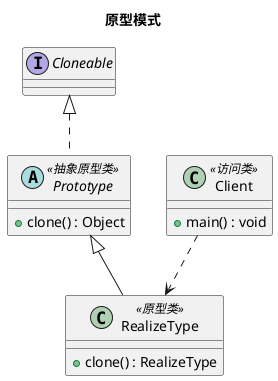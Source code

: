 @startuml

title 原型模式

Cloneable <|.. Prototype
Prototype <|-- RealizeType
Client ..> RealizeType


interface Cloneable

abstract class Prototype <<抽象原型类>> {
    + clone() : Object
}

class RealizeType <<原型类>> {
    + clone() : RealizeType
}

class Client <<访问类>> {
    + main() : void
}


newpage

title 带原型管理器的原型模式

Client .> PrototypeManager
PrototypeManager ..> Prototype
Prototype ...right...|> Cloneable
Prototype <|.. RealizeType1
Prototype <|.. RealizeType2


class PrototypeManager <<原型管理器>> {
    - map : HashMap<String, Object>

    + setPrototype(id String, prototype Prototype) : void
    + getPrototype(id String) : Prototype
}
note top of PrototypeManager : Client通过PrototypeManager来设置\n原型或获取原型.clone()对象。

interface Cloneable

abstract class Prototype <<抽象原型类>> {
    + clone() : Object
}

class RealizeType1 <<原型类1>> {
    + clone() : RealizeType1
}

class RealizeType2 <<原型类2>> {
    + clone() : RealizeType2
}

class Client <<访问类>> {
    + main() : void
}


@enduml